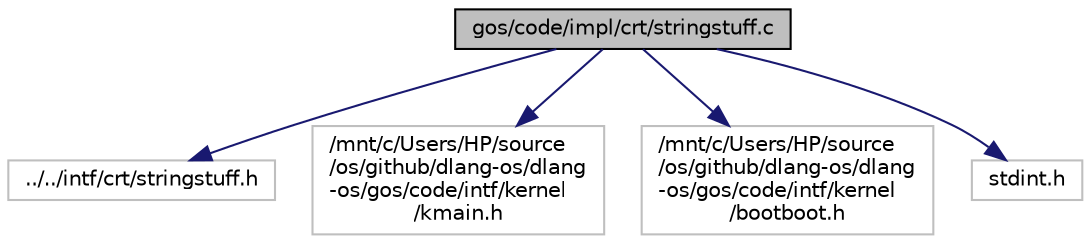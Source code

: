 digraph "gos/code/impl/crt/stringstuff.c"
{
 // LATEX_PDF_SIZE
  edge [fontname="Helvetica",fontsize="10",labelfontname="Helvetica",labelfontsize="10"];
  node [fontname="Helvetica",fontsize="10",shape=record];
  Node1 [label="gos/code/impl/crt/stringstuff.c",height=0.2,width=0.4,color="black", fillcolor="grey75", style="filled", fontcolor="black",tooltip="Implementation of all things string!"];
  Node1 -> Node2 [color="midnightblue",fontsize="10",style="solid"];
  Node2 [label="../../intf/crt/stringstuff.h",height=0.2,width=0.4,color="grey75", fillcolor="white", style="filled",tooltip=" "];
  Node1 -> Node3 [color="midnightblue",fontsize="10",style="solid"];
  Node3 [label="/mnt/c/Users/HP/source\l/os/github/dlang-os/dlang\l-os/gos/code/intf/kernel\l/kmain.h",height=0.2,width=0.4,color="grey75", fillcolor="white", style="filled",tooltip=" "];
  Node1 -> Node4 [color="midnightblue",fontsize="10",style="solid"];
  Node4 [label="/mnt/c/Users/HP/source\l/os/github/dlang-os/dlang\l-os/gos/code/intf/kernel\l/bootboot.h",height=0.2,width=0.4,color="grey75", fillcolor="white", style="filled",tooltip=" "];
  Node1 -> Node5 [color="midnightblue",fontsize="10",style="solid"];
  Node5 [label="stdint.h",height=0.2,width=0.4,color="grey75", fillcolor="white", style="filled",tooltip=" "];
}
